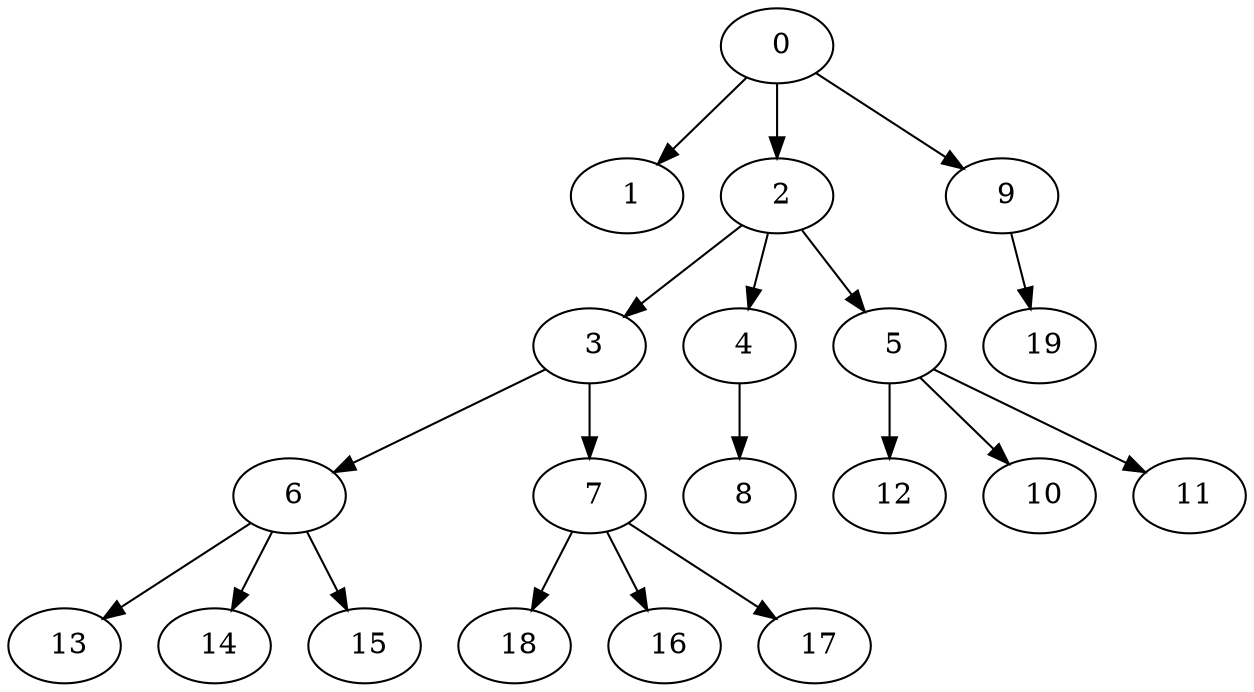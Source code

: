 digraph mytree {
" 0" -> " 1";
" 0" -> " 2";
" 0" -> " 9";
" 1";
" 2" -> " 3";
" 2" -> " 4";
" 2" -> " 5";
" 3" -> " 6";
" 3" -> " 7";
" 4" -> " 8";
" 5" -> " 12";
" 5" -> " 10";
" 5" -> " 11";
" 6" -> " 13";
" 6" -> " 14";
" 6" -> " 15";
" 7" -> " 18";
" 7" -> " 16";
" 7" -> " 17";
" 12";
" 8";
" 10";
" 11";
" 13";
" 14";
" 15";
" 18";
" 16";
" 17";
" 9" -> " 19";
" 19";
}
